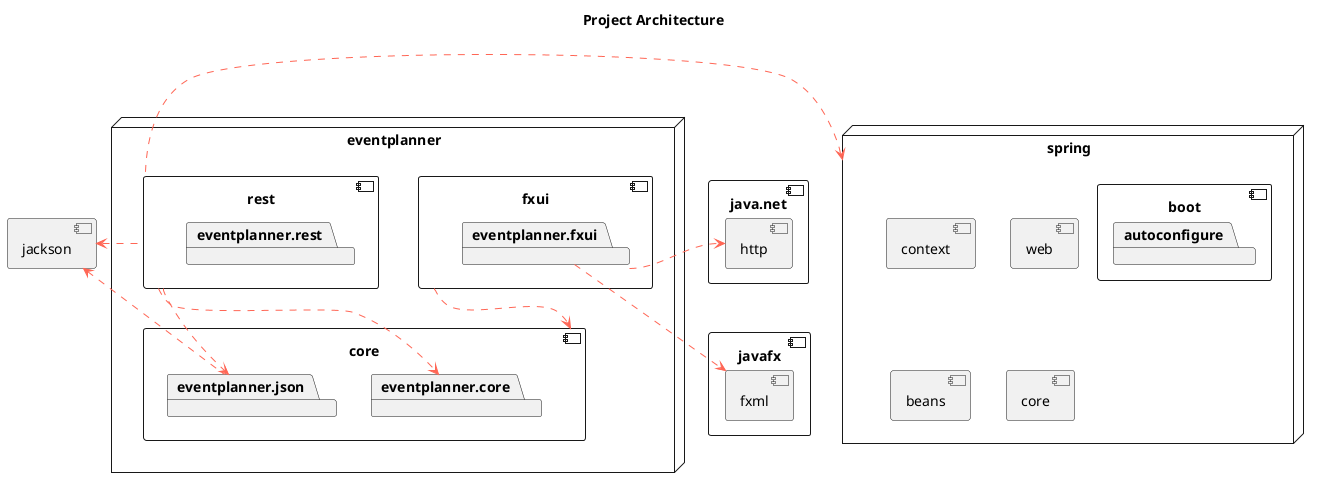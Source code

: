 
@startuml architecture
title Project Architecture
skinparam useBetaStyle true

<style>
    .package {
        BackgroundColor Khaki
    }
</style>

skinparam component {
  ArrowColor #FF6655
}

node spring {
    component [boot] as boot {
        package autoconfigure
    }
    component [context] as ctx
    component [web] as web
    component [beans] as beans
    component [core] as c2

}

component [javafx] {
    component [fxml] as fx
}

node "eventplanner" as ep {
    component [core] {
        package eventplanner.core
        package eventplanner.json
    }

    component [fxui] {
        package eventplanner.fxui

    }

    component [rest] {
        package eventplanner.rest

    }
}


component [java.net] {
    component [http] as net
}

component [jackson] as jack

eventplanner.fxui ..> fx
fxui ..> core
eventplanner.fxui .right.> net
eventplanner.json .left.> jack
rest .left.> jack
rest .left.> spring
rest ..> eventplanner.core
rest ..> eventplanner.json

@enduml
